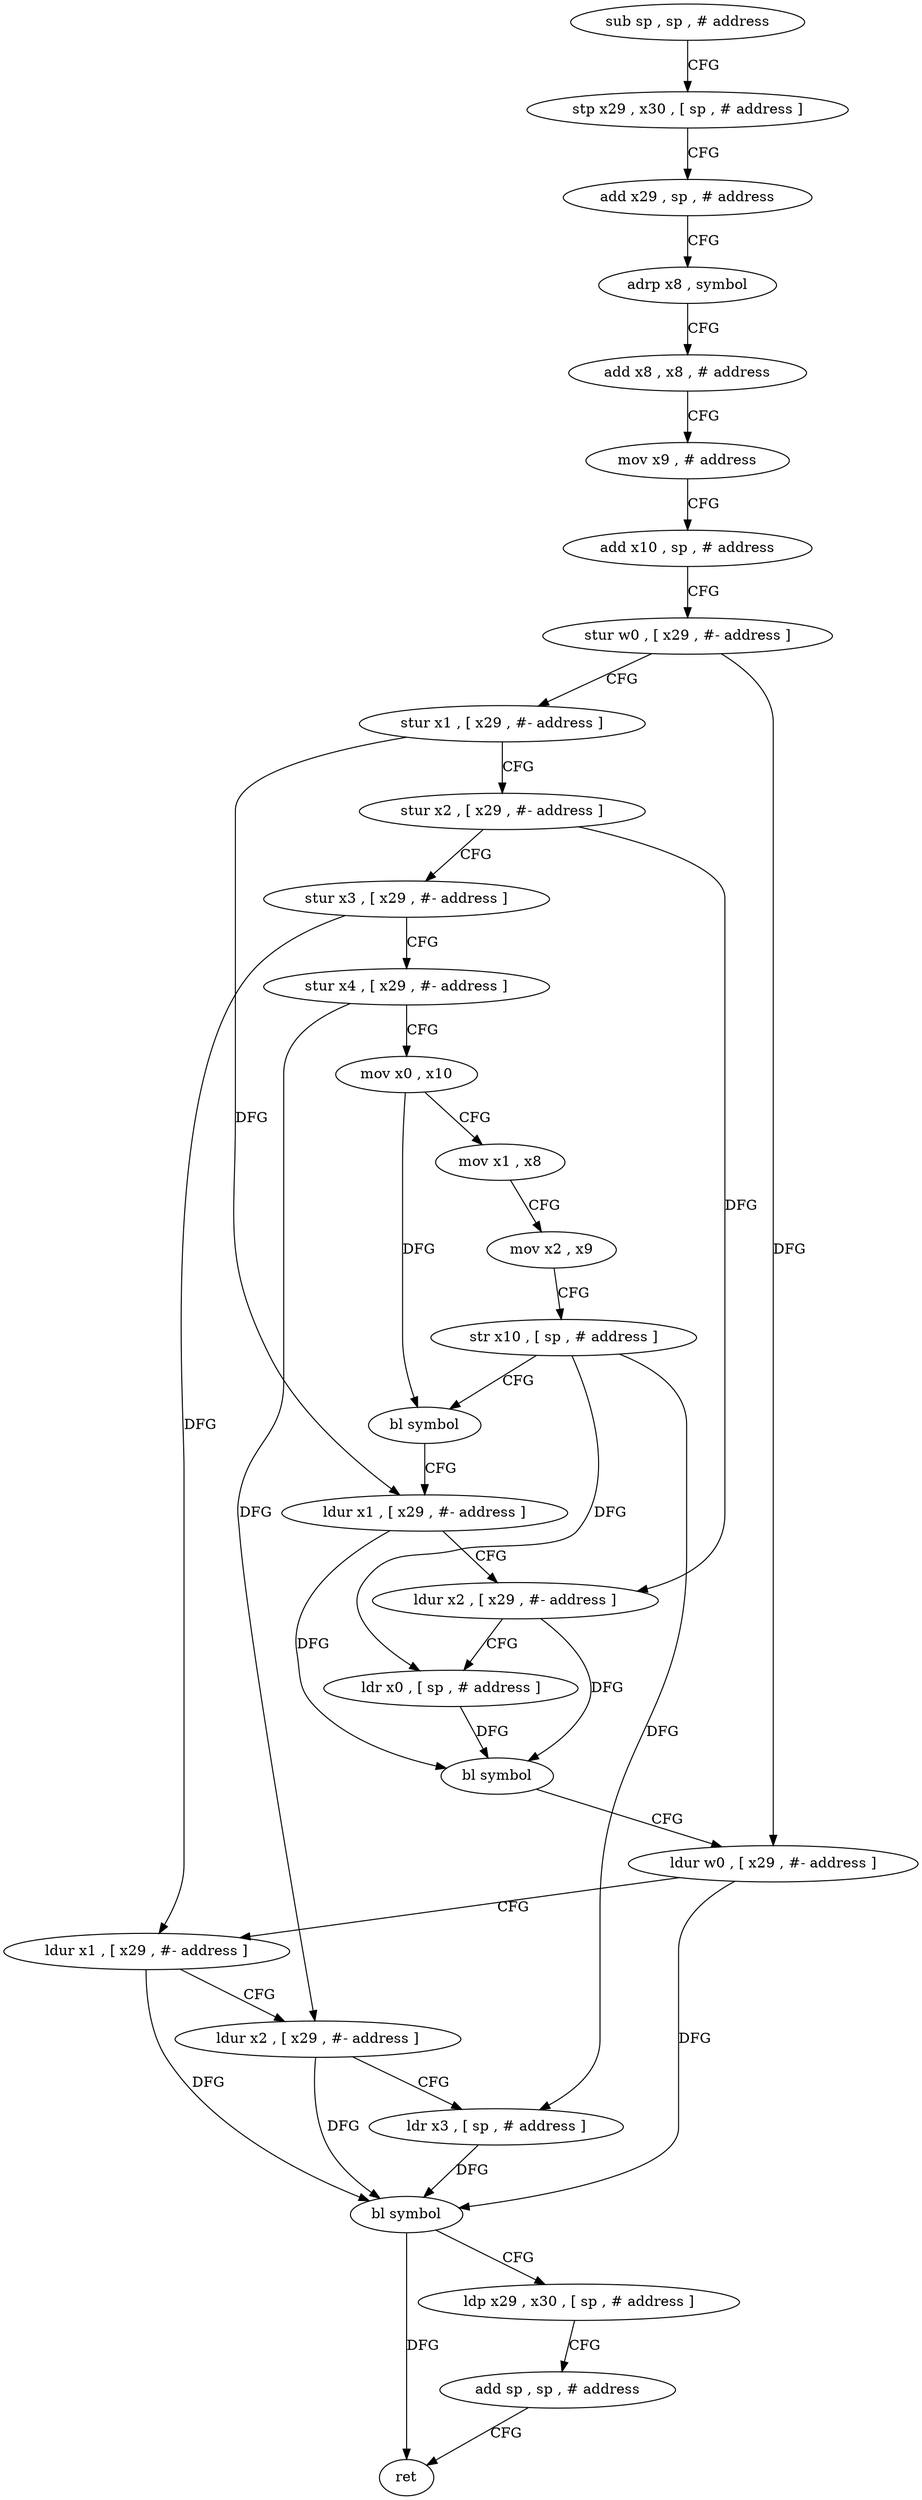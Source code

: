 digraph "func" {
"4220868" [label = "sub sp , sp , # address" ]
"4220872" [label = "stp x29 , x30 , [ sp , # address ]" ]
"4220876" [label = "add x29 , sp , # address" ]
"4220880" [label = "adrp x8 , symbol" ]
"4220884" [label = "add x8 , x8 , # address" ]
"4220888" [label = "mov x9 , # address" ]
"4220892" [label = "add x10 , sp , # address" ]
"4220896" [label = "stur w0 , [ x29 , #- address ]" ]
"4220900" [label = "stur x1 , [ x29 , #- address ]" ]
"4220904" [label = "stur x2 , [ x29 , #- address ]" ]
"4220908" [label = "stur x3 , [ x29 , #- address ]" ]
"4220912" [label = "stur x4 , [ x29 , #- address ]" ]
"4220916" [label = "mov x0 , x10" ]
"4220920" [label = "mov x1 , x8" ]
"4220924" [label = "mov x2 , x9" ]
"4220928" [label = "str x10 , [ sp , # address ]" ]
"4220932" [label = "bl symbol" ]
"4220936" [label = "ldur x1 , [ x29 , #- address ]" ]
"4220940" [label = "ldur x2 , [ x29 , #- address ]" ]
"4220944" [label = "ldr x0 , [ sp , # address ]" ]
"4220948" [label = "bl symbol" ]
"4220952" [label = "ldur w0 , [ x29 , #- address ]" ]
"4220956" [label = "ldur x1 , [ x29 , #- address ]" ]
"4220960" [label = "ldur x2 , [ x29 , #- address ]" ]
"4220964" [label = "ldr x3 , [ sp , # address ]" ]
"4220968" [label = "bl symbol" ]
"4220972" [label = "ldp x29 , x30 , [ sp , # address ]" ]
"4220976" [label = "add sp , sp , # address" ]
"4220980" [label = "ret" ]
"4220868" -> "4220872" [ label = "CFG" ]
"4220872" -> "4220876" [ label = "CFG" ]
"4220876" -> "4220880" [ label = "CFG" ]
"4220880" -> "4220884" [ label = "CFG" ]
"4220884" -> "4220888" [ label = "CFG" ]
"4220888" -> "4220892" [ label = "CFG" ]
"4220892" -> "4220896" [ label = "CFG" ]
"4220896" -> "4220900" [ label = "CFG" ]
"4220896" -> "4220952" [ label = "DFG" ]
"4220900" -> "4220904" [ label = "CFG" ]
"4220900" -> "4220936" [ label = "DFG" ]
"4220904" -> "4220908" [ label = "CFG" ]
"4220904" -> "4220940" [ label = "DFG" ]
"4220908" -> "4220912" [ label = "CFG" ]
"4220908" -> "4220956" [ label = "DFG" ]
"4220912" -> "4220916" [ label = "CFG" ]
"4220912" -> "4220960" [ label = "DFG" ]
"4220916" -> "4220920" [ label = "CFG" ]
"4220916" -> "4220932" [ label = "DFG" ]
"4220920" -> "4220924" [ label = "CFG" ]
"4220924" -> "4220928" [ label = "CFG" ]
"4220928" -> "4220932" [ label = "CFG" ]
"4220928" -> "4220944" [ label = "DFG" ]
"4220928" -> "4220964" [ label = "DFG" ]
"4220932" -> "4220936" [ label = "CFG" ]
"4220936" -> "4220940" [ label = "CFG" ]
"4220936" -> "4220948" [ label = "DFG" ]
"4220940" -> "4220944" [ label = "CFG" ]
"4220940" -> "4220948" [ label = "DFG" ]
"4220944" -> "4220948" [ label = "DFG" ]
"4220948" -> "4220952" [ label = "CFG" ]
"4220952" -> "4220956" [ label = "CFG" ]
"4220952" -> "4220968" [ label = "DFG" ]
"4220956" -> "4220960" [ label = "CFG" ]
"4220956" -> "4220968" [ label = "DFG" ]
"4220960" -> "4220964" [ label = "CFG" ]
"4220960" -> "4220968" [ label = "DFG" ]
"4220964" -> "4220968" [ label = "DFG" ]
"4220968" -> "4220972" [ label = "CFG" ]
"4220968" -> "4220980" [ label = "DFG" ]
"4220972" -> "4220976" [ label = "CFG" ]
"4220976" -> "4220980" [ label = "CFG" ]
}

